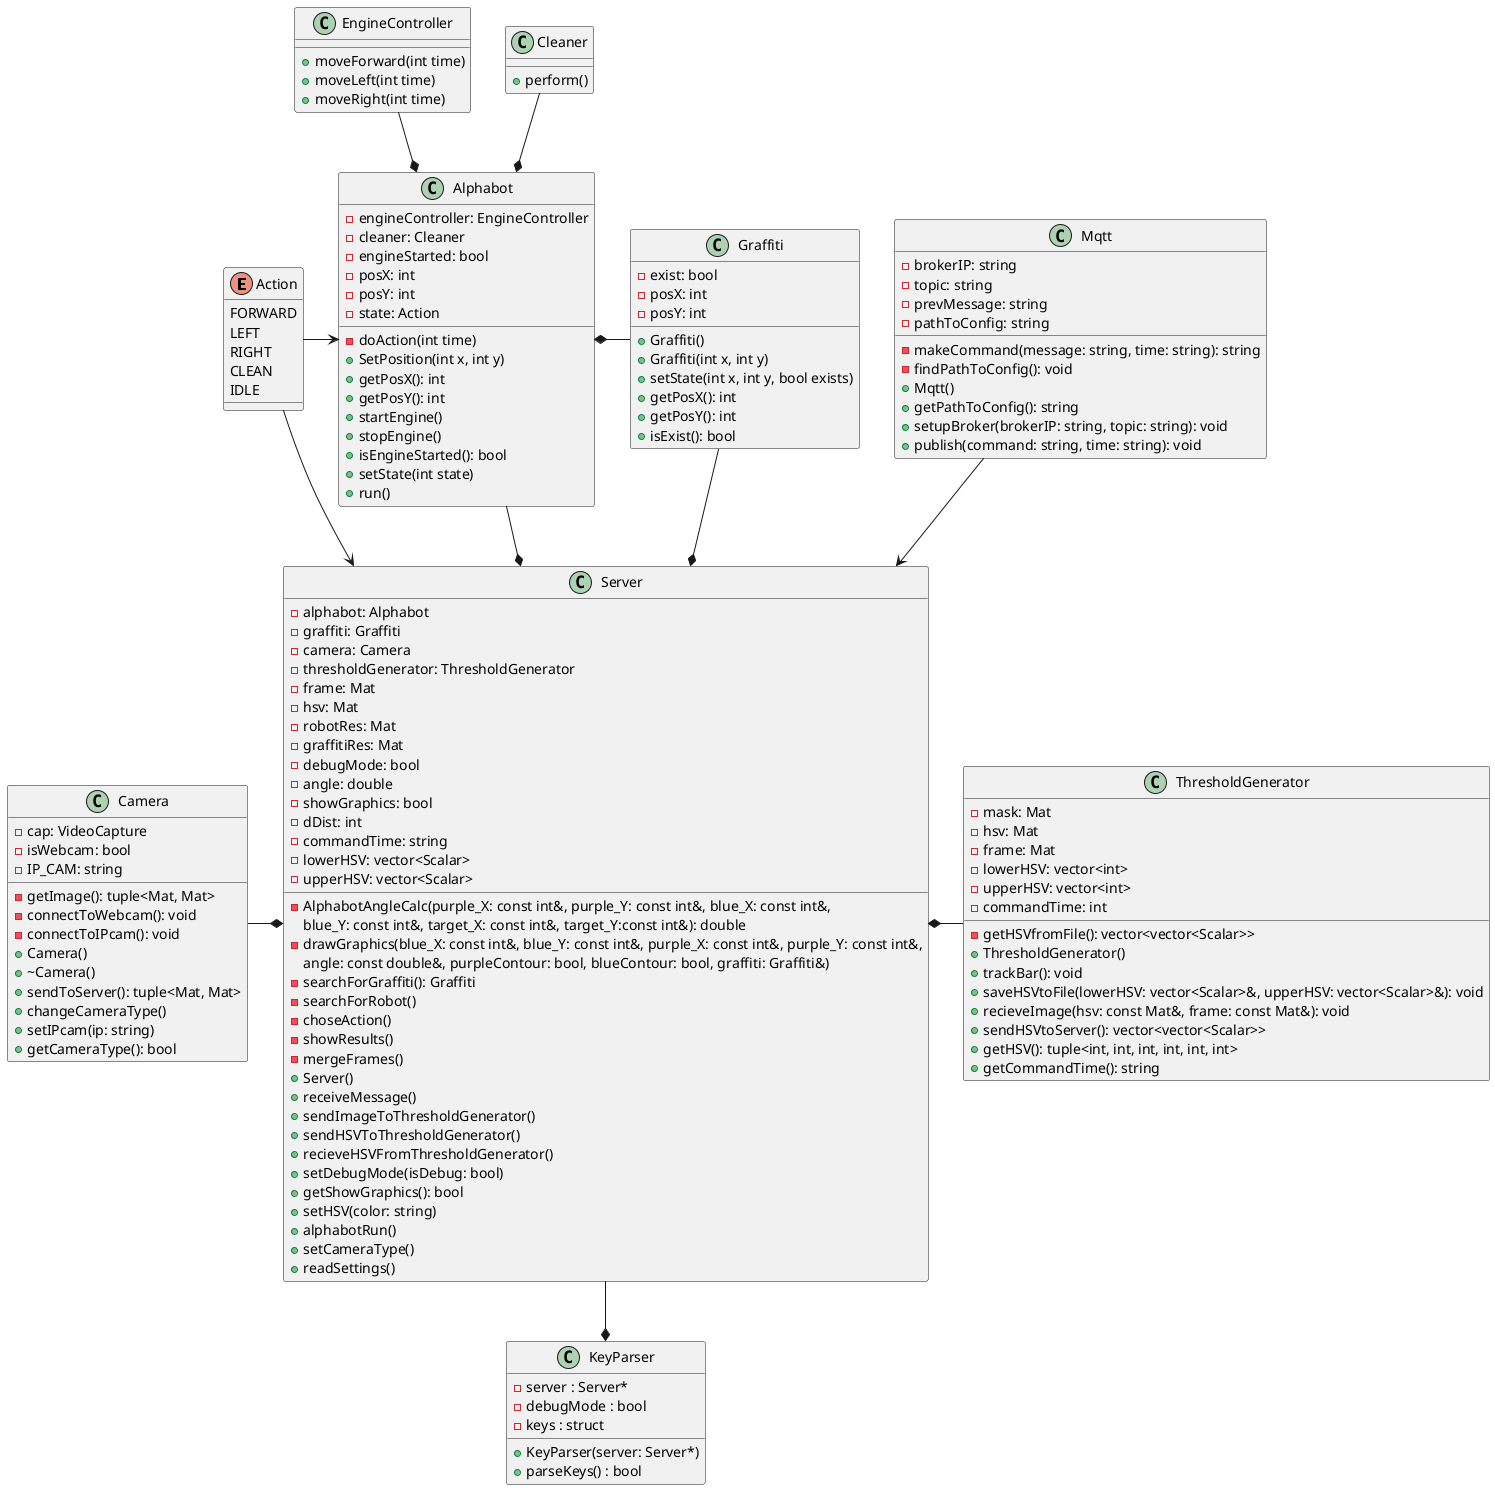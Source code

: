 @startuml Alphabot

enum Action {
    FORWARD
    LEFT
    RIGHT
    CLEAN
    IDLE
}

class EngineController {
    + moveForward(int time)
    + moveLeft(int time)
    + moveRight(int time)
}

class Cleaner {
    + perform()
}

class Camera {
    - cap: VideoCapture
    - isWebcam: bool
    - IP_CAM: string
    - getImage(): tuple<Mat, Mat>
    - connectToWebcam(): void
    - connectToIPcam(): void
    + Camera()
    + ~Camera()
    + sendToServer(): tuple<Mat, Mat>
    + changeCameraType()
    + setIPcam(ip: string)
    + getCameraType(): bool
}

class Graffiti {
    - exist: bool
    - posX: int
    - posY: int
    + Graffiti()
    + Graffiti(int x, int y)
    + setState(int x, int y, bool exists)
    + getPosX(): int
    + getPosY(): int
    + isExist(): bool
}

class Alphabot {
    - engineController: EngineController
    - cleaner: Cleaner
    - engineStarted: bool
    - posX: int
    - posY: int
    - state: Action
    - doAction(int time)
    + SetPosition(int x, int y)
    + getPosX(): int
    + getPosY(): int
    + startEngine()
    + stopEngine()
    + isEngineStarted(): bool
    + setState(int state)
    + run()
}

class ThresholdGenerator {
    - mask: Mat
    - hsv: Mat
    - frame: Mat
    - lowerHSV: vector<int>
    - upperHSV: vector<int>
    - commandTime: int
    - getHSVfromFile(): vector<vector<Scalar>>
    + ThresholdGenerator()
    + trackBar(): void
    + saveHSVtoFile(lowerHSV: vector<Scalar>&, upperHSV: vector<Scalar>&): void
    + recieveImage(hsv: const Mat&, frame: const Mat&): void
    + sendHSVtoServer(): vector<vector<Scalar>>
    + getHSV(): tuple<int, int, int, int, int, int>
    + getCommandTime(): string
}

class Server {
- alphabot: Alphabot
- graffiti: Graffiti
- camera: Camera
- thresholdGenerator: ThresholdGenerator
- frame: Mat
- hsv: Mat
- robotRes: Mat
- graffitiRes: Mat
- debugMode: bool
- angle: double
- showGraphics: bool
- dDist: int
- commandTime: string
- lowerHSV: vector<Scalar>
- upperHSV: vector<Scalar>
- AlphabotAngleCalc(purple_X: const int&, purple_Y: const int&, blue_X: const int&, 
blue_Y: const int&, target_X: const int&, target_Y:const int&): double
- drawGraphics(blue_X: const int&, blue_Y: const int&, purple_X: const int&, purple_Y: const int&, 
angle: const double&, purpleContour: bool, blueContour: bool, graffiti: Graffiti&)
- searchForGraffiti(): Graffiti
- searchForRobot()
- choseAction()
- showResults()
- mergeFrames()
+ Server()
+ receiveMessage()
+ sendImageToThresholdGenerator()
+ sendHSVToThresholdGenerator()
+ recieveHSVFromThresholdGenerator()
+ setDebugMode(isDebug: bool)
+ getShowGraphics(): bool
+ setHSV(color: string)
+ alphabotRun()
+ setCameraType()
+ readSettings()
}

class KeyParser {
    -server : Server*
    -debugMode : bool
    -keys : struct
    +KeyParser(server: Server*)
    +parseKeys() : bool
}

class Mqtt {
- brokerIP: string
- topic: string
- prevMessage: string
- pathToConfig: string
- makeCommand(message: string, time: string): string
- findPathToConfig(): void
+ Mqtt()
+ getPathToConfig(): string
+ setupBroker(brokerIP: string, topic: string): void
+ publish(command: string, time: string): void
}

EngineController --* Alphabot
Cleaner --* Alphabot
Alphabot *- Graffiti
Action -> Alphabot
Action --> Server
Graffiti --* Server
Server *- ThresholdGenerator
Camera -* Server
Alphabot --* Server
Server --* KeyParser
Mqtt --> Server
@enduml